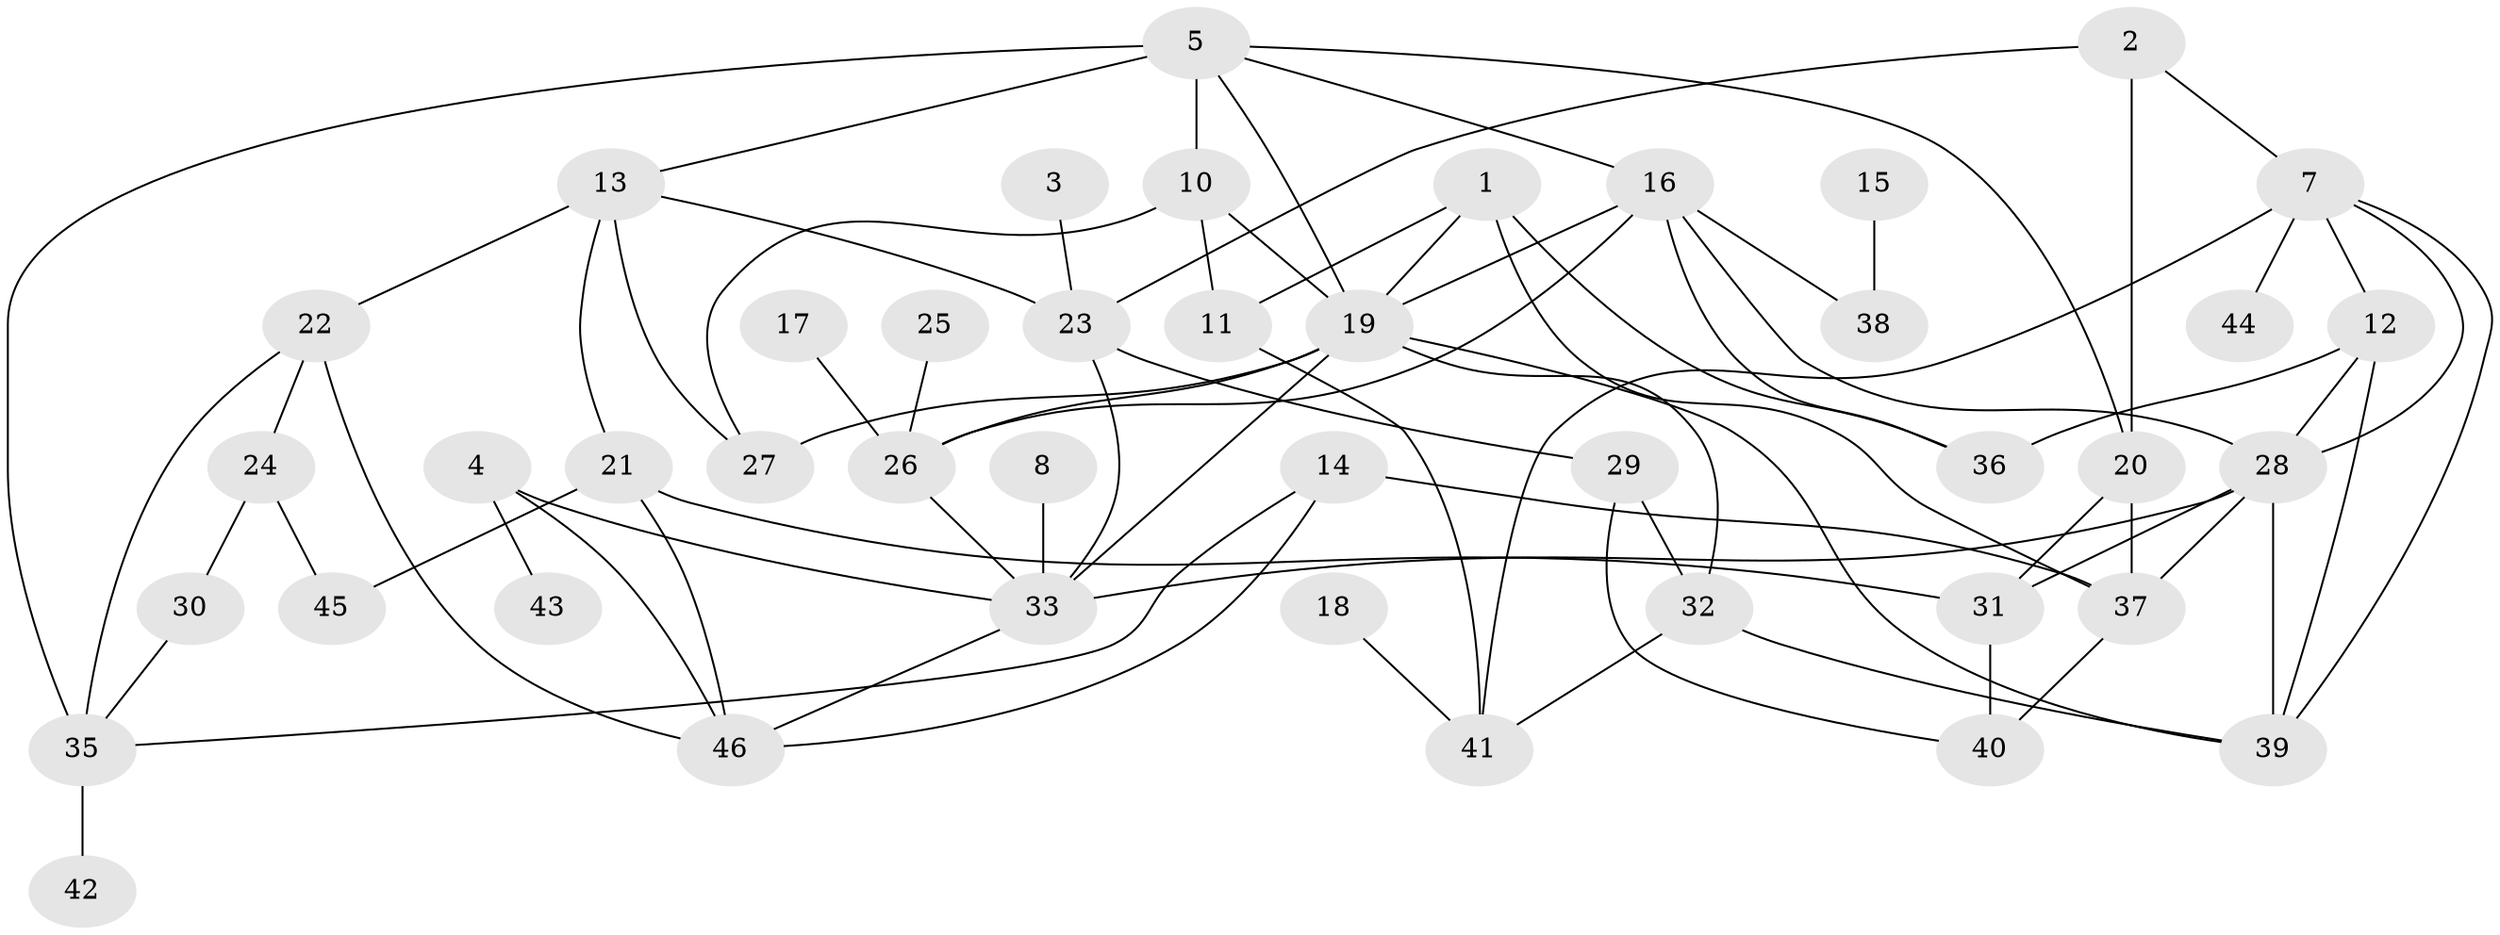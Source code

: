 // original degree distribution, {1: 0.17333333333333334, 4: 0.25333333333333335, 3: 0.17333333333333334, 2: 0.22666666666666666, 5: 0.09333333333333334, 0: 0.04, 7: 0.013333333333333334, 6: 0.013333333333333334, 8: 0.013333333333333334}
// Generated by graph-tools (version 1.1) at 2025/35/03/04/25 23:35:57]
// undirected, 43 vertices, 77 edges
graph export_dot {
  node [color=gray90,style=filled];
  1;
  2;
  3;
  4;
  5;
  7;
  8;
  10;
  11;
  12;
  13;
  14;
  15;
  16;
  17;
  18;
  19;
  20;
  21;
  22;
  23;
  24;
  25;
  26;
  27;
  28;
  29;
  30;
  31;
  32;
  33;
  35;
  36;
  37;
  38;
  39;
  40;
  41;
  42;
  43;
  44;
  45;
  46;
  1 -- 11 [weight=1.0];
  1 -- 19 [weight=1.0];
  1 -- 36 [weight=1.0];
  1 -- 37 [weight=1.0];
  2 -- 7 [weight=1.0];
  2 -- 20 [weight=1.0];
  2 -- 23 [weight=1.0];
  3 -- 23 [weight=1.0];
  4 -- 33 [weight=1.0];
  4 -- 43 [weight=1.0];
  4 -- 46 [weight=1.0];
  5 -- 10 [weight=1.0];
  5 -- 13 [weight=1.0];
  5 -- 16 [weight=1.0];
  5 -- 19 [weight=1.0];
  5 -- 20 [weight=1.0];
  5 -- 35 [weight=2.0];
  7 -- 12 [weight=1.0];
  7 -- 28 [weight=1.0];
  7 -- 39 [weight=1.0];
  7 -- 41 [weight=1.0];
  7 -- 44 [weight=1.0];
  8 -- 33 [weight=1.0];
  10 -- 11 [weight=1.0];
  10 -- 19 [weight=1.0];
  10 -- 27 [weight=1.0];
  11 -- 41 [weight=1.0];
  12 -- 28 [weight=1.0];
  12 -- 36 [weight=1.0];
  12 -- 39 [weight=1.0];
  13 -- 21 [weight=1.0];
  13 -- 22 [weight=1.0];
  13 -- 23 [weight=1.0];
  13 -- 27 [weight=1.0];
  14 -- 35 [weight=1.0];
  14 -- 37 [weight=1.0];
  14 -- 46 [weight=1.0];
  15 -- 38 [weight=1.0];
  16 -- 19 [weight=1.0];
  16 -- 26 [weight=1.0];
  16 -- 28 [weight=1.0];
  16 -- 36 [weight=1.0];
  16 -- 38 [weight=1.0];
  17 -- 26 [weight=1.0];
  18 -- 41 [weight=1.0];
  19 -- 26 [weight=1.0];
  19 -- 27 [weight=1.0];
  19 -- 32 [weight=1.0];
  19 -- 33 [weight=1.0];
  19 -- 39 [weight=1.0];
  20 -- 31 [weight=2.0];
  20 -- 37 [weight=1.0];
  21 -- 31 [weight=1.0];
  21 -- 45 [weight=1.0];
  21 -- 46 [weight=1.0];
  22 -- 24 [weight=1.0];
  22 -- 35 [weight=1.0];
  22 -- 46 [weight=1.0];
  23 -- 29 [weight=1.0];
  23 -- 33 [weight=1.0];
  24 -- 30 [weight=1.0];
  24 -- 45 [weight=1.0];
  25 -- 26 [weight=1.0];
  26 -- 33 [weight=1.0];
  28 -- 31 [weight=1.0];
  28 -- 33 [weight=1.0];
  28 -- 37 [weight=1.0];
  28 -- 39 [weight=1.0];
  29 -- 32 [weight=1.0];
  29 -- 40 [weight=1.0];
  30 -- 35 [weight=1.0];
  31 -- 40 [weight=1.0];
  32 -- 39 [weight=1.0];
  32 -- 41 [weight=1.0];
  33 -- 46 [weight=1.0];
  35 -- 42 [weight=2.0];
  37 -- 40 [weight=1.0];
}
